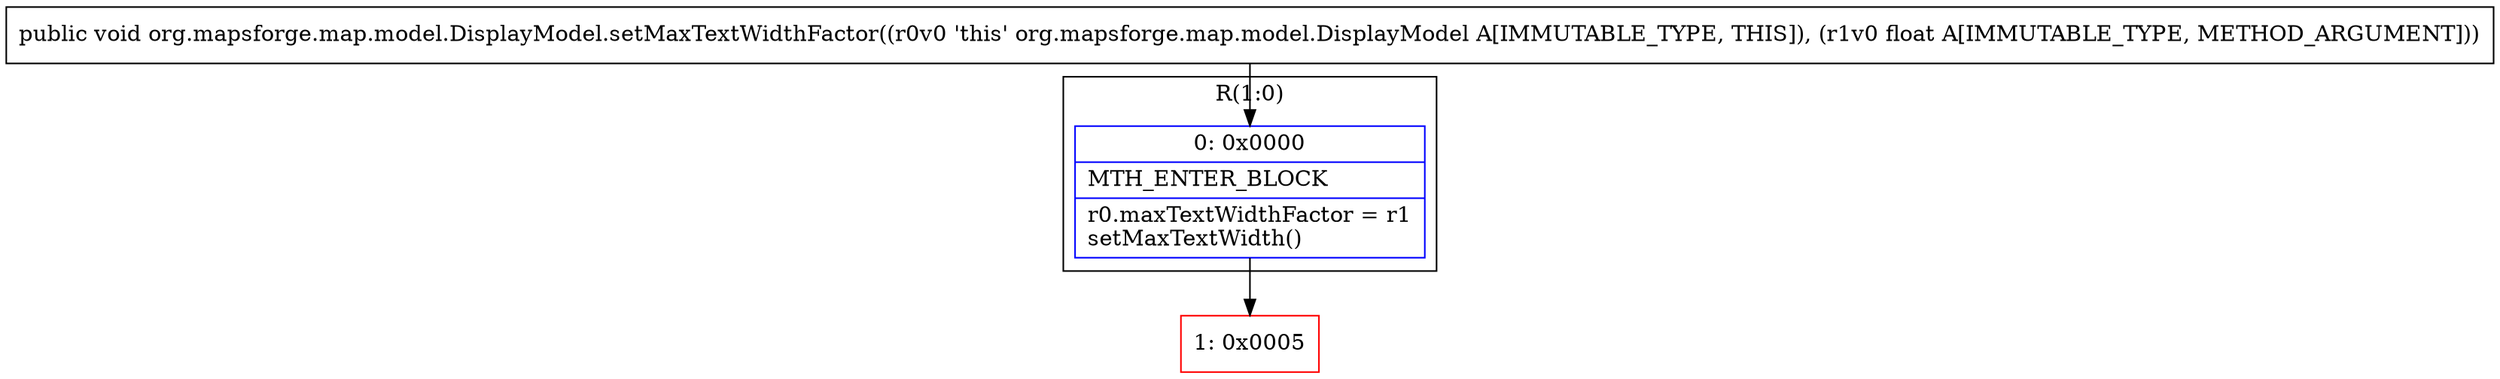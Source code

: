 digraph "CFG fororg.mapsforge.map.model.DisplayModel.setMaxTextWidthFactor(F)V" {
subgraph cluster_Region_31492485 {
label = "R(1:0)";
node [shape=record,color=blue];
Node_0 [shape=record,label="{0\:\ 0x0000|MTH_ENTER_BLOCK\l|r0.maxTextWidthFactor = r1\lsetMaxTextWidth()\l}"];
}
Node_1 [shape=record,color=red,label="{1\:\ 0x0005}"];
MethodNode[shape=record,label="{public void org.mapsforge.map.model.DisplayModel.setMaxTextWidthFactor((r0v0 'this' org.mapsforge.map.model.DisplayModel A[IMMUTABLE_TYPE, THIS]), (r1v0 float A[IMMUTABLE_TYPE, METHOD_ARGUMENT])) }"];
MethodNode -> Node_0;
Node_0 -> Node_1;
}

